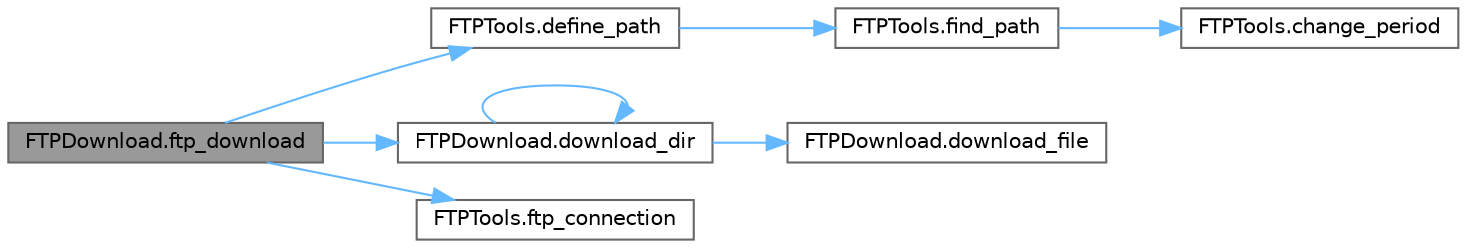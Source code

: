 digraph "FTPDownload.ftp_download"
{
 // LATEX_PDF_SIZE
  bgcolor="transparent";
  edge [fontname=Helvetica,fontsize=10,labelfontname=Helvetica,labelfontsize=10];
  node [fontname=Helvetica,fontsize=10,shape=box,height=0.2,width=0.4];
  rankdir="LR";
  Node1 [id="Node000001",label="FTPDownload.ftp_download",height=0.2,width=0.4,color="gray40", fillcolor="grey60", style="filled", fontcolor="black",tooltip=" "];
  Node1 -> Node2 [id="edge1_Node000001_Node000002",color="steelblue1",style="solid",tooltip=" "];
  Node2 [id="Node000002",label="FTPTools.define_path",height=0.2,width=0.4,color="grey40", fillcolor="white", style="filled",URL="$namespace_f_t_p_tools.html#a8f0ba22e45d6c1f531f9f9ffd7687152",tooltip=" "];
  Node2 -> Node3 [id="edge2_Node000002_Node000003",color="steelblue1",style="solid",tooltip=" "];
  Node3 [id="Node000003",label="FTPTools.find_path",height=0.2,width=0.4,color="grey40", fillcolor="white", style="filled",URL="$namespace_f_t_p_tools.html#ac9c326cc0f8aa29e22b9c7ed8a3b9bb8",tooltip=" "];
  Node3 -> Node4 [id="edge3_Node000003_Node000004",color="steelblue1",style="solid",tooltip=" "];
  Node4 [id="Node000004",label="FTPTools.change_period",height=0.2,width=0.4,color="grey40", fillcolor="white", style="filled",URL="$namespace_f_t_p_tools.html#a80ef4ee2efd0854d53caa22f06b0ee5a",tooltip=" "];
  Node1 -> Node5 [id="edge4_Node000001_Node000005",color="steelblue1",style="solid",tooltip=" "];
  Node5 [id="Node000005",label="FTPDownload.download_dir",height=0.2,width=0.4,color="grey40", fillcolor="white", style="filled",URL="$namespace_f_t_p_download.html#a9ad775bb6e6ab9a6651f2a95c37c6449",tooltip=" "];
  Node5 -> Node5 [id="edge5_Node000005_Node000005",color="steelblue1",style="solid",tooltip=" "];
  Node5 -> Node6 [id="edge6_Node000005_Node000006",color="steelblue1",style="solid",tooltip=" "];
  Node6 [id="Node000006",label="FTPDownload.download_file",height=0.2,width=0.4,color="grey40", fillcolor="white", style="filled",URL="$namespace_f_t_p_download.html#a5e00c406abbf643559ddfa1119c4b65d",tooltip=" "];
  Node1 -> Node7 [id="edge7_Node000001_Node000007",color="steelblue1",style="solid",tooltip=" "];
  Node7 [id="Node000007",label="FTPTools.ftp_connection",height=0.2,width=0.4,color="grey40", fillcolor="white", style="filled",URL="$namespace_f_t_p_tools.html#ab1c6eaf63f758e25a31c3b76928e3548",tooltip=" "];
}
